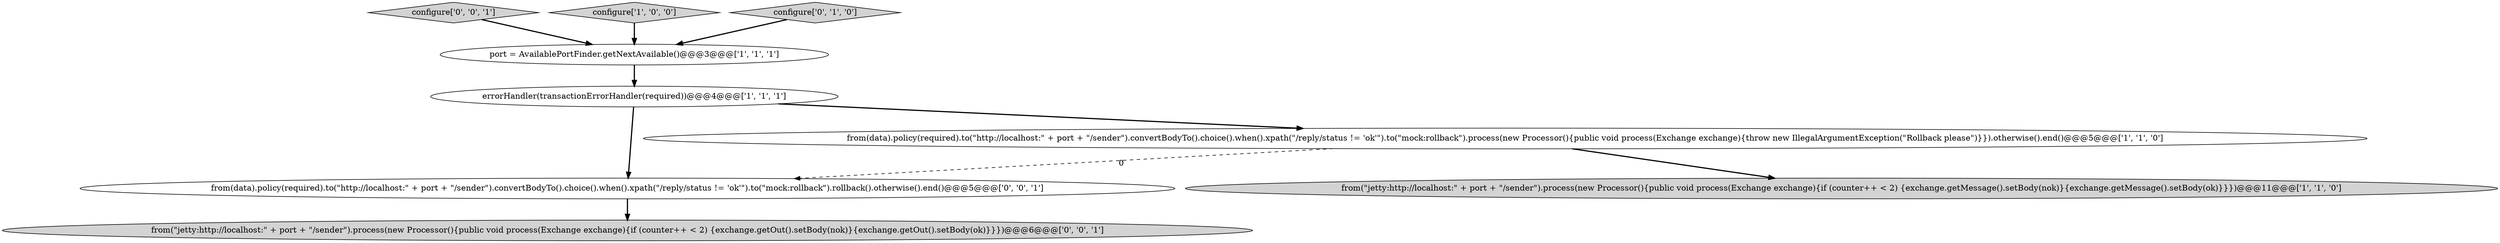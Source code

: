 digraph {
7 [style = filled, label = "from(data).policy(required).to(\"http://localhost:\" + port + \"/sender\").convertBodyTo().choice().when().xpath(\"/reply/status != 'ok'\").to(\"mock:rollback\").rollback().otherwise().end()@@@5@@@['0', '0', '1']", fillcolor = white, shape = ellipse image = "AAA0AAABBB3BBB"];
8 [style = filled, label = "configure['0', '0', '1']", fillcolor = lightgray, shape = diamond image = "AAA0AAABBB3BBB"];
0 [style = filled, label = "errorHandler(transactionErrorHandler(required))@@@4@@@['1', '1', '1']", fillcolor = white, shape = ellipse image = "AAA0AAABBB1BBB"];
4 [style = filled, label = "port = AvailablePortFinder.getNextAvailable()@@@3@@@['1', '1', '1']", fillcolor = white, shape = ellipse image = "AAA0AAABBB1BBB"];
3 [style = filled, label = "configure['1', '0', '0']", fillcolor = lightgray, shape = diamond image = "AAA0AAABBB1BBB"];
2 [style = filled, label = "from(\"jetty:http://localhost:\" + port + \"/sender\").process(new Processor(){public void process(Exchange exchange){if (counter++ < 2) {exchange.getMessage().setBody(nok)}{exchange.getMessage().setBody(ok)}}})@@@11@@@['1', '1', '0']", fillcolor = lightgray, shape = ellipse image = "AAA0AAABBB1BBB"];
6 [style = filled, label = "from(\"jetty:http://localhost:\" + port + \"/sender\").process(new Processor(){public void process(Exchange exchange){if (counter++ < 2) {exchange.getOut().setBody(nok)}{exchange.getOut().setBody(ok)}}})@@@6@@@['0', '0', '1']", fillcolor = lightgray, shape = ellipse image = "AAA0AAABBB3BBB"];
5 [style = filled, label = "configure['0', '1', '0']", fillcolor = lightgray, shape = diamond image = "AAA0AAABBB2BBB"];
1 [style = filled, label = "from(data).policy(required).to(\"http://localhost:\" + port + \"/sender\").convertBodyTo().choice().when().xpath(\"/reply/status != 'ok'\").to(\"mock:rollback\").process(new Processor(){public void process(Exchange exchange){throw new IllegalArgumentException(\"Rollback please\")}}).otherwise().end()@@@5@@@['1', '1', '0']", fillcolor = white, shape = ellipse image = "AAA0AAABBB1BBB"];
1->2 [style = bold, label=""];
8->4 [style = bold, label=""];
1->7 [style = dashed, label="0"];
3->4 [style = bold, label=""];
0->1 [style = bold, label=""];
5->4 [style = bold, label=""];
7->6 [style = bold, label=""];
4->0 [style = bold, label=""];
0->7 [style = bold, label=""];
}
